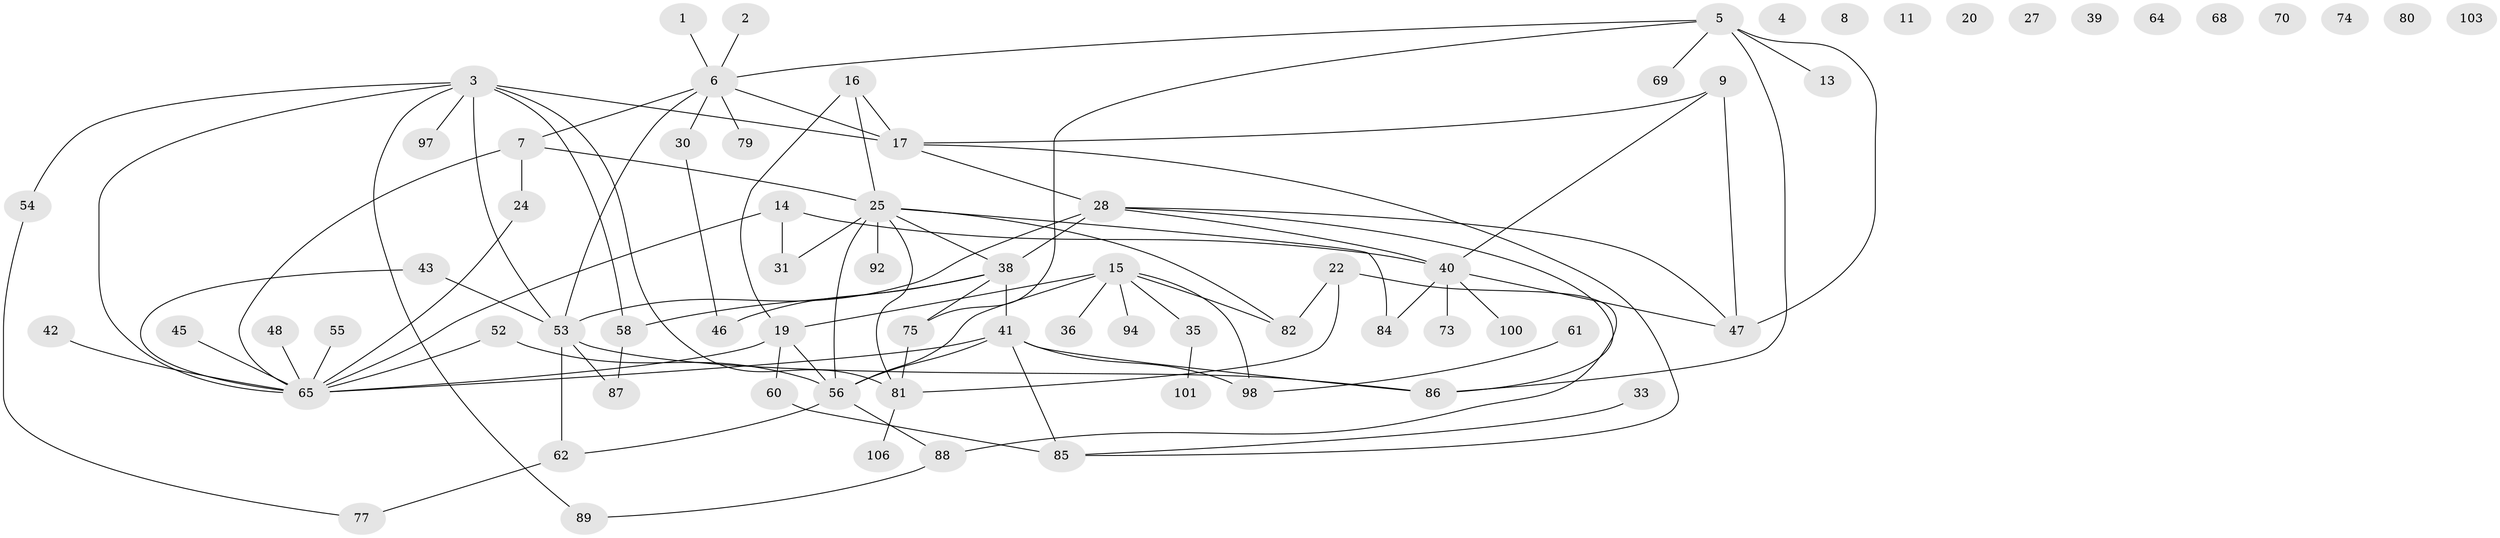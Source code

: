 // original degree distribution, {1: 0.22950819672131148, 3: 0.14754098360655737, 0: 0.08196721311475409, 5: 0.05737704918032787, 4: 0.18032786885245902, 2: 0.2540983606557377, 6: 0.040983606557377046, 7: 0.00819672131147541}
// Generated by graph-tools (version 1.1) at 2025/16/03/04/25 18:16:38]
// undirected, 73 vertices, 98 edges
graph export_dot {
graph [start="1"]
  node [color=gray90,style=filled];
  1;
  2;
  3 [super="+10+34"];
  4;
  5 [super="+50+12"];
  6 [super="+63+21+120+90"];
  7 [super="+99+78"];
  8;
  9 [super="+23"];
  11 [super="+18"];
  13;
  14 [super="+76"];
  15 [super="+51"];
  16;
  17 [super="+32"];
  19 [super="+117"];
  20;
  22;
  24;
  25 [super="+29+105+26"];
  27;
  28 [super="+96+66"];
  30;
  31;
  33;
  35;
  36;
  38 [super="+104"];
  39;
  40 [super="+44"];
  41 [super="+59"];
  42;
  43;
  45;
  46;
  47 [super="+57"];
  48 [super="+91"];
  52;
  53 [super="+93"];
  54;
  55;
  56;
  58;
  60;
  61;
  62;
  64 [super="+121"];
  65 [super="+67+71"];
  68;
  69;
  70;
  73;
  74;
  75;
  77;
  79;
  80;
  81;
  82;
  84;
  85;
  86;
  87 [super="+109"];
  88 [super="+108"];
  89;
  92;
  94;
  97;
  98;
  100;
  101 [super="+111"];
  103;
  106;
  1 -- 6;
  2 -- 6;
  3 -- 97;
  3 -- 81;
  3 -- 17 [weight=2];
  3 -- 89;
  3 -- 58;
  3 -- 53;
  3 -- 54;
  3 -- 65;
  5 -- 13;
  5 -- 75;
  5 -- 69;
  5 -- 86;
  5 -- 6;
  5 -- 47;
  6 -- 17;
  6 -- 53;
  6 -- 30;
  6 -- 79;
  6 -- 7;
  7 -- 24;
  7 -- 25;
  7 -- 65;
  9 -- 47;
  9 -- 40;
  9 -- 17;
  14 -- 31;
  14 -- 65;
  14 -- 40;
  15 -- 19 [weight=2];
  15 -- 98;
  15 -- 35;
  15 -- 36;
  15 -- 82;
  15 -- 56;
  15 -- 94;
  16 -- 17;
  16 -- 19;
  16 -- 25;
  17 -- 28;
  17 -- 85;
  19 -- 56;
  19 -- 60;
  19 -- 65;
  22 -- 81;
  22 -- 82;
  22 -- 88;
  24 -- 65;
  25 -- 56;
  25 -- 92;
  25 -- 84;
  25 -- 82;
  25 -- 38;
  25 -- 81;
  25 -- 31;
  28 -- 53;
  28 -- 86;
  28 -- 38 [weight=2];
  28 -- 47;
  28 -- 40;
  30 -- 46;
  33 -- 85;
  35 -- 101;
  38 -- 75;
  38 -- 58;
  38 -- 46;
  38 -- 41;
  40 -- 84;
  40 -- 100;
  40 -- 73;
  40 -- 47;
  41 -- 56;
  41 -- 86;
  41 -- 98;
  41 -- 85;
  41 -- 65;
  42 -- 65;
  43 -- 53;
  43 -- 65;
  45 -- 65;
  48 -- 65;
  52 -- 56;
  52 -- 65;
  53 -- 62;
  53 -- 87;
  53 -- 86;
  54 -- 77;
  55 -- 65;
  56 -- 62;
  56 -- 88;
  58 -- 87;
  60 -- 85;
  61 -- 98;
  62 -- 77;
  75 -- 81;
  81 -- 106;
  88 -- 89;
}
